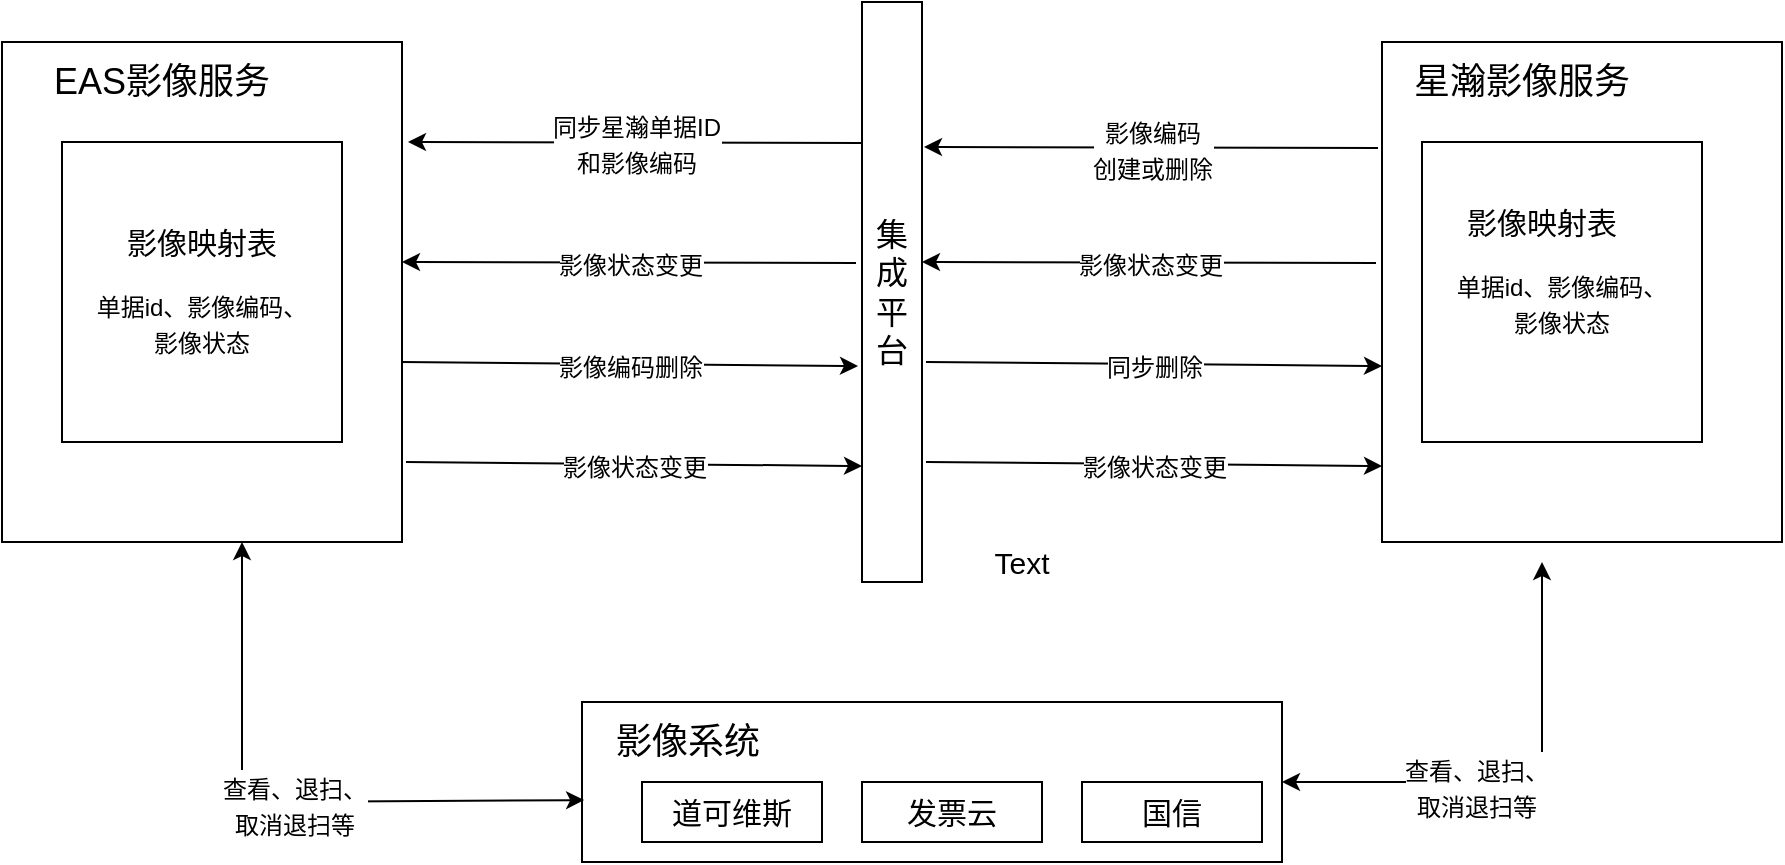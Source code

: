 <mxfile version="14.9.5" type="github"><diagram id="lx4TX2mHvRk_he_26s3c" name="Page-1"><mxGraphModel dx="782" dy="706" grid="1" gridSize="10" guides="1" tooltips="1" connect="1" arrows="1" fold="1" page="1" pageScale="1" pageWidth="827" pageHeight="1169" math="0" shadow="0"><root><mxCell id="0"/><mxCell id="1" parent="0"/><mxCell id="cHz1NnAwAKzkY26MAnoa-6" value="" style="rounded=0;whiteSpace=wrap;html=1;" vertex="1" parent="1"><mxGeometry x="60" y="700" width="200" height="250" as="geometry"/></mxCell><mxCell id="cHz1NnAwAKzkY26MAnoa-16" value="&lt;font style=&quot;font-size: 18px&quot;&gt;EAS影像服务&lt;/font&gt;" style="text;html=1;strokeColor=none;fillColor=none;align=center;verticalAlign=middle;whiteSpace=wrap;rounded=0;" vertex="1" parent="1"><mxGeometry x="80" y="710" width="120" height="20" as="geometry"/></mxCell><mxCell id="cHz1NnAwAKzkY26MAnoa-17" value="" style="rounded=0;whiteSpace=wrap;html=1;" vertex="1" parent="1"><mxGeometry x="90" y="750" width="140" height="150" as="geometry"/></mxCell><mxCell id="cHz1NnAwAKzkY26MAnoa-18" value="影像映射表" style="text;html=1;strokeColor=none;fillColor=none;align=center;verticalAlign=middle;whiteSpace=wrap;rounded=0;fontSize=15;" vertex="1" parent="1"><mxGeometry x="120" y="790" width="80" height="20" as="geometry"/></mxCell><mxCell id="cHz1NnAwAKzkY26MAnoa-19" value="&lt;font style=&quot;font-size: 12px&quot;&gt;单据id、影像编码、影像状态&lt;/font&gt;" style="text;html=1;strokeColor=none;fillColor=none;align=center;verticalAlign=middle;whiteSpace=wrap;rounded=0;fontSize=15;" vertex="1" parent="1"><mxGeometry x="105" y="830" width="110" height="20" as="geometry"/></mxCell><mxCell id="cHz1NnAwAKzkY26MAnoa-20" value="" style="rounded=0;whiteSpace=wrap;html=1;" vertex="1" parent="1"><mxGeometry x="750" y="700" width="200" height="250" as="geometry"/></mxCell><mxCell id="cHz1NnAwAKzkY26MAnoa-21" value="&lt;font style=&quot;font-size: 18px&quot;&gt;星瀚影像服务&lt;/font&gt;" style="text;html=1;strokeColor=none;fillColor=none;align=center;verticalAlign=middle;whiteSpace=wrap;rounded=0;" vertex="1" parent="1"><mxGeometry x="760" y="710" width="120" height="20" as="geometry"/></mxCell><mxCell id="cHz1NnAwAKzkY26MAnoa-22" value="" style="rounded=0;whiteSpace=wrap;html=1;" vertex="1" parent="1"><mxGeometry x="770" y="750" width="140" height="150" as="geometry"/></mxCell><mxCell id="cHz1NnAwAKzkY26MAnoa-23" value="影像映射表" style="text;html=1;strokeColor=none;fillColor=none;align=center;verticalAlign=middle;whiteSpace=wrap;rounded=0;fontSize=15;" vertex="1" parent="1"><mxGeometry x="790" y="780" width="80" height="20" as="geometry"/></mxCell><mxCell id="cHz1NnAwAKzkY26MAnoa-24" value="&lt;font style=&quot;font-size: 12px&quot;&gt;单据id、影像编码、影像状态&lt;/font&gt;" style="text;html=1;strokeColor=none;fillColor=none;align=center;verticalAlign=middle;whiteSpace=wrap;rounded=0;fontSize=15;" vertex="1" parent="1"><mxGeometry x="785" y="820" width="110" height="20" as="geometry"/></mxCell><mxCell id="cHz1NnAwAKzkY26MAnoa-25" value="&lt;font style=&quot;font-size: 16px&quot;&gt;集成平台&lt;/font&gt;" style="rounded=0;whiteSpace=wrap;html=1;fontSize=15;" vertex="1" parent="1"><mxGeometry x="490" y="680" width="30" height="290" as="geometry"/></mxCell><mxCell id="cHz1NnAwAKzkY26MAnoa-27" value="&lt;font style=&quot;font-size: 12px&quot;&gt;影像编码&lt;br&gt;创建或删除&lt;/font&gt;" style="endArrow=classic;html=1;fontSize=15;entryX=1;entryY=0.25;entryDx=0;entryDy=0;" edge="1" parent="1"><mxGeometry relative="1" as="geometry"><mxPoint x="748" y="753" as="sourcePoint"/><mxPoint x="521" y="752.5" as="targetPoint"/></mxGeometry></mxCell><mxCell id="cHz1NnAwAKzkY26MAnoa-30" value="&lt;font style=&quot;font-size: 12px&quot;&gt;同步星瀚单据ID&lt;br&gt;和影像编码&lt;/font&gt;" style="endArrow=classic;html=1;fontSize=15;entryX=1;entryY=0.25;entryDx=0;entryDy=0;" edge="1" parent="1"><mxGeometry relative="1" as="geometry"><mxPoint x="490" y="750.5" as="sourcePoint"/><mxPoint x="263" y="750" as="targetPoint"/></mxGeometry></mxCell><mxCell id="cHz1NnAwAKzkY26MAnoa-31" value="&lt;span style=&quot;font-size: 12px&quot;&gt;影像状态变更&lt;/span&gt;" style="endArrow=classic;html=1;fontSize=15;entryX=1;entryY=0.25;entryDx=0;entryDy=0;" edge="1" parent="1"><mxGeometry relative="1" as="geometry"><mxPoint x="747" y="810.5" as="sourcePoint"/><mxPoint x="520" y="810" as="targetPoint"/></mxGeometry></mxCell><mxCell id="cHz1NnAwAKzkY26MAnoa-32" value="&lt;span style=&quot;font-size: 12px&quot;&gt;影像状态变更&lt;/span&gt;" style="endArrow=classic;html=1;fontSize=15;entryX=1;entryY=0.25;entryDx=0;entryDy=0;" edge="1" parent="1"><mxGeometry relative="1" as="geometry"><mxPoint x="487" y="810.5" as="sourcePoint"/><mxPoint x="260" y="810" as="targetPoint"/></mxGeometry></mxCell><mxCell id="cHz1NnAwAKzkY26MAnoa-33" value="&lt;font style=&quot;font-size: 12px&quot;&gt;影像编码删除&lt;/font&gt;" style="endArrow=classic;html=1;fontSize=15;" edge="1" parent="1"><mxGeometry relative="1" as="geometry"><mxPoint x="260" y="860" as="sourcePoint"/><mxPoint x="488" y="862" as="targetPoint"/></mxGeometry></mxCell><mxCell id="cHz1NnAwAKzkY26MAnoa-35" value="&lt;font style=&quot;font-size: 12px&quot;&gt;同步删除&lt;/font&gt;" style="endArrow=classic;html=1;fontSize=15;" edge="1" parent="1"><mxGeometry relative="1" as="geometry"><mxPoint x="522" y="860" as="sourcePoint"/><mxPoint x="750" y="862" as="targetPoint"/></mxGeometry></mxCell><mxCell id="cHz1NnAwAKzkY26MAnoa-36" value="&lt;font style=&quot;font-size: 12px&quot;&gt;影像状态变更&lt;/font&gt;" style="endArrow=classic;html=1;fontSize=15;" edge="1" parent="1"><mxGeometry relative="1" as="geometry"><mxPoint x="262" y="910" as="sourcePoint"/><mxPoint x="490" y="912" as="targetPoint"/></mxGeometry></mxCell><mxCell id="cHz1NnAwAKzkY26MAnoa-37" value="&lt;font style=&quot;font-size: 12px&quot;&gt;影像状态变更&lt;/font&gt;" style="endArrow=classic;html=1;fontSize=15;" edge="1" parent="1"><mxGeometry relative="1" as="geometry"><mxPoint x="522" y="910" as="sourcePoint"/><mxPoint x="750" y="912" as="targetPoint"/></mxGeometry></mxCell><mxCell id="cHz1NnAwAKzkY26MAnoa-38" value="" style="rounded=0;whiteSpace=wrap;html=1;fontSize=15;" vertex="1" parent="1"><mxGeometry x="350" y="1030" width="350" height="80" as="geometry"/></mxCell><mxCell id="cHz1NnAwAKzkY26MAnoa-39" value="&lt;font style=&quot;font-size: 18px&quot;&gt;影像系统&lt;/font&gt;" style="text;html=1;strokeColor=none;fillColor=none;align=center;verticalAlign=middle;whiteSpace=wrap;rounded=0;fontSize=15;" vertex="1" parent="1"><mxGeometry x="340" y="1040" width="126" height="20" as="geometry"/></mxCell><mxCell id="cHz1NnAwAKzkY26MAnoa-40" value="Text" style="text;html=1;strokeColor=none;fillColor=none;align=center;verticalAlign=middle;whiteSpace=wrap;rounded=0;fontSize=15;" vertex="1" parent="1"><mxGeometry x="550" y="950" width="40" height="20" as="geometry"/></mxCell><mxCell id="cHz1NnAwAKzkY26MAnoa-41" value="道可维斯" style="rounded=0;whiteSpace=wrap;html=1;fontSize=15;" vertex="1" parent="1"><mxGeometry x="380" y="1070" width="90" height="30" as="geometry"/></mxCell><mxCell id="cHz1NnAwAKzkY26MAnoa-42" value="发票云" style="rounded=0;whiteSpace=wrap;html=1;fontSize=15;" vertex="1" parent="1"><mxGeometry x="490" y="1070" width="90" height="30" as="geometry"/></mxCell><mxCell id="cHz1NnAwAKzkY26MAnoa-43" value="国信" style="rounded=0;whiteSpace=wrap;html=1;fontSize=15;" vertex="1" parent="1"><mxGeometry x="600" y="1070" width="90" height="30" as="geometry"/></mxCell><mxCell id="cHz1NnAwAKzkY26MAnoa-44" value="" style="endArrow=classic;startArrow=classic;html=1;fontSize=15;exitX=0.6;exitY=1;exitDx=0;exitDy=0;exitPerimeter=0;entryX=0.003;entryY=0.613;entryDx=0;entryDy=0;entryPerimeter=0;" edge="1" parent="1" source="cHz1NnAwAKzkY26MAnoa-6" target="cHz1NnAwAKzkY26MAnoa-38"><mxGeometry width="50" height="50" relative="1" as="geometry"><mxPoint x="180" y="960" as="sourcePoint"/><mxPoint x="340" y="1080" as="targetPoint"/><Array as="points"><mxPoint x="180" y="1080"/></Array></mxGeometry></mxCell><mxCell id="cHz1NnAwAKzkY26MAnoa-45" value="&lt;font style=&quot;font-size: 12px&quot;&gt;查看、退扫、&lt;br&gt;取消退扫等&lt;/font&gt;" style="edgeLabel;html=1;align=center;verticalAlign=middle;resizable=0;points=[];fontSize=15;" vertex="1" connectable="0" parent="cHz1NnAwAKzkY26MAnoa-44"><mxGeometry x="0.036" y="-1" relative="1" as="geometry"><mxPoint as="offset"/></mxGeometry></mxCell><mxCell id="cHz1NnAwAKzkY26MAnoa-46" value="" style="endArrow=classic;startArrow=classic;html=1;fontSize=15;exitX=1;exitY=0.5;exitDx=0;exitDy=0;" edge="1" parent="1" source="cHz1NnAwAKzkY26MAnoa-38"><mxGeometry width="50" height="50" relative="1" as="geometry"><mxPoint x="710" y="1080" as="sourcePoint"/><mxPoint x="830" y="960" as="targetPoint"/><Array as="points"><mxPoint x="830" y="1070"/></Array></mxGeometry></mxCell><mxCell id="cHz1NnAwAKzkY26MAnoa-47" value="&lt;font style=&quot;font-size: 12px&quot;&gt;查看、退扫、&lt;br&gt;取消退扫等&lt;/font&gt;" style="edgeLabel;html=1;align=center;verticalAlign=middle;resizable=0;points=[];fontSize=15;" vertex="1" connectable="0" parent="cHz1NnAwAKzkY26MAnoa-46"><mxGeometry x="-0.192" y="-2" relative="1" as="geometry"><mxPoint as="offset"/></mxGeometry></mxCell></root></mxGraphModel></diagram></mxfile>